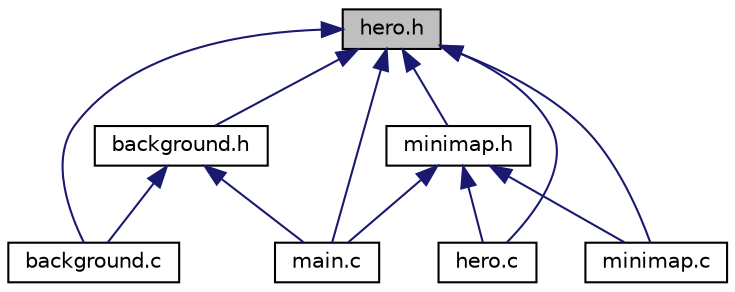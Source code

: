 digraph "hero.h"
{
  edge [fontname="Helvetica",fontsize="10",labelfontname="Helvetica",labelfontsize="10"];
  node [fontname="Helvetica",fontsize="10",shape=record];
  Node9 [label="hero.h",height=0.2,width=0.4,color="black", fillcolor="grey75", style="filled", fontcolor="black"];
  Node9 -> Node10 [dir="back",color="midnightblue",fontsize="10",style="solid",fontname="Helvetica"];
  Node10 [label="background.h",height=0.2,width=0.4,color="black", fillcolor="white", style="filled",URL="$background_8h.html",tooltip="background file "];
  Node10 -> Node11 [dir="back",color="midnightblue",fontsize="10",style="solid",fontname="Helvetica"];
  Node11 [label="background.c",height=0.2,width=0.4,color="black", fillcolor="white", style="filled",URL="$background_8c.html",tooltip="background file "];
  Node10 -> Node12 [dir="back",color="midnightblue",fontsize="10",style="solid",fontname="Helvetica"];
  Node12 [label="main.c",height=0.2,width=0.4,color="black", fillcolor="white", style="filled",URL="$main_8c.html",tooltip="Testing Program. "];
  Node9 -> Node11 [dir="back",color="midnightblue",fontsize="10",style="solid",fontname="Helvetica"];
  Node9 -> Node13 [dir="back",color="midnightblue",fontsize="10",style="solid",fontname="Helvetica"];
  Node13 [label="hero.c",height=0.2,width=0.4,color="black", fillcolor="white", style="filled",URL="$hero_8c.html",tooltip="hero file "];
  Node9 -> Node14 [dir="back",color="midnightblue",fontsize="10",style="solid",fontname="Helvetica"];
  Node14 [label="minimap.h",height=0.2,width=0.4,color="black", fillcolor="white", style="filled",URL="$minimap_8h.html",tooltip="minimap file "];
  Node14 -> Node13 [dir="back",color="midnightblue",fontsize="10",style="solid",fontname="Helvetica"];
  Node14 -> Node12 [dir="back",color="midnightblue",fontsize="10",style="solid",fontname="Helvetica"];
  Node14 -> Node15 [dir="back",color="midnightblue",fontsize="10",style="solid",fontname="Helvetica"];
  Node15 [label="minimap.c",height=0.2,width=0.4,color="black", fillcolor="white", style="filled",URL="$minimap_8c.html",tooltip="minimap file "];
  Node9 -> Node12 [dir="back",color="midnightblue",fontsize="10",style="solid",fontname="Helvetica"];
  Node9 -> Node15 [dir="back",color="midnightblue",fontsize="10",style="solid",fontname="Helvetica"];
}
